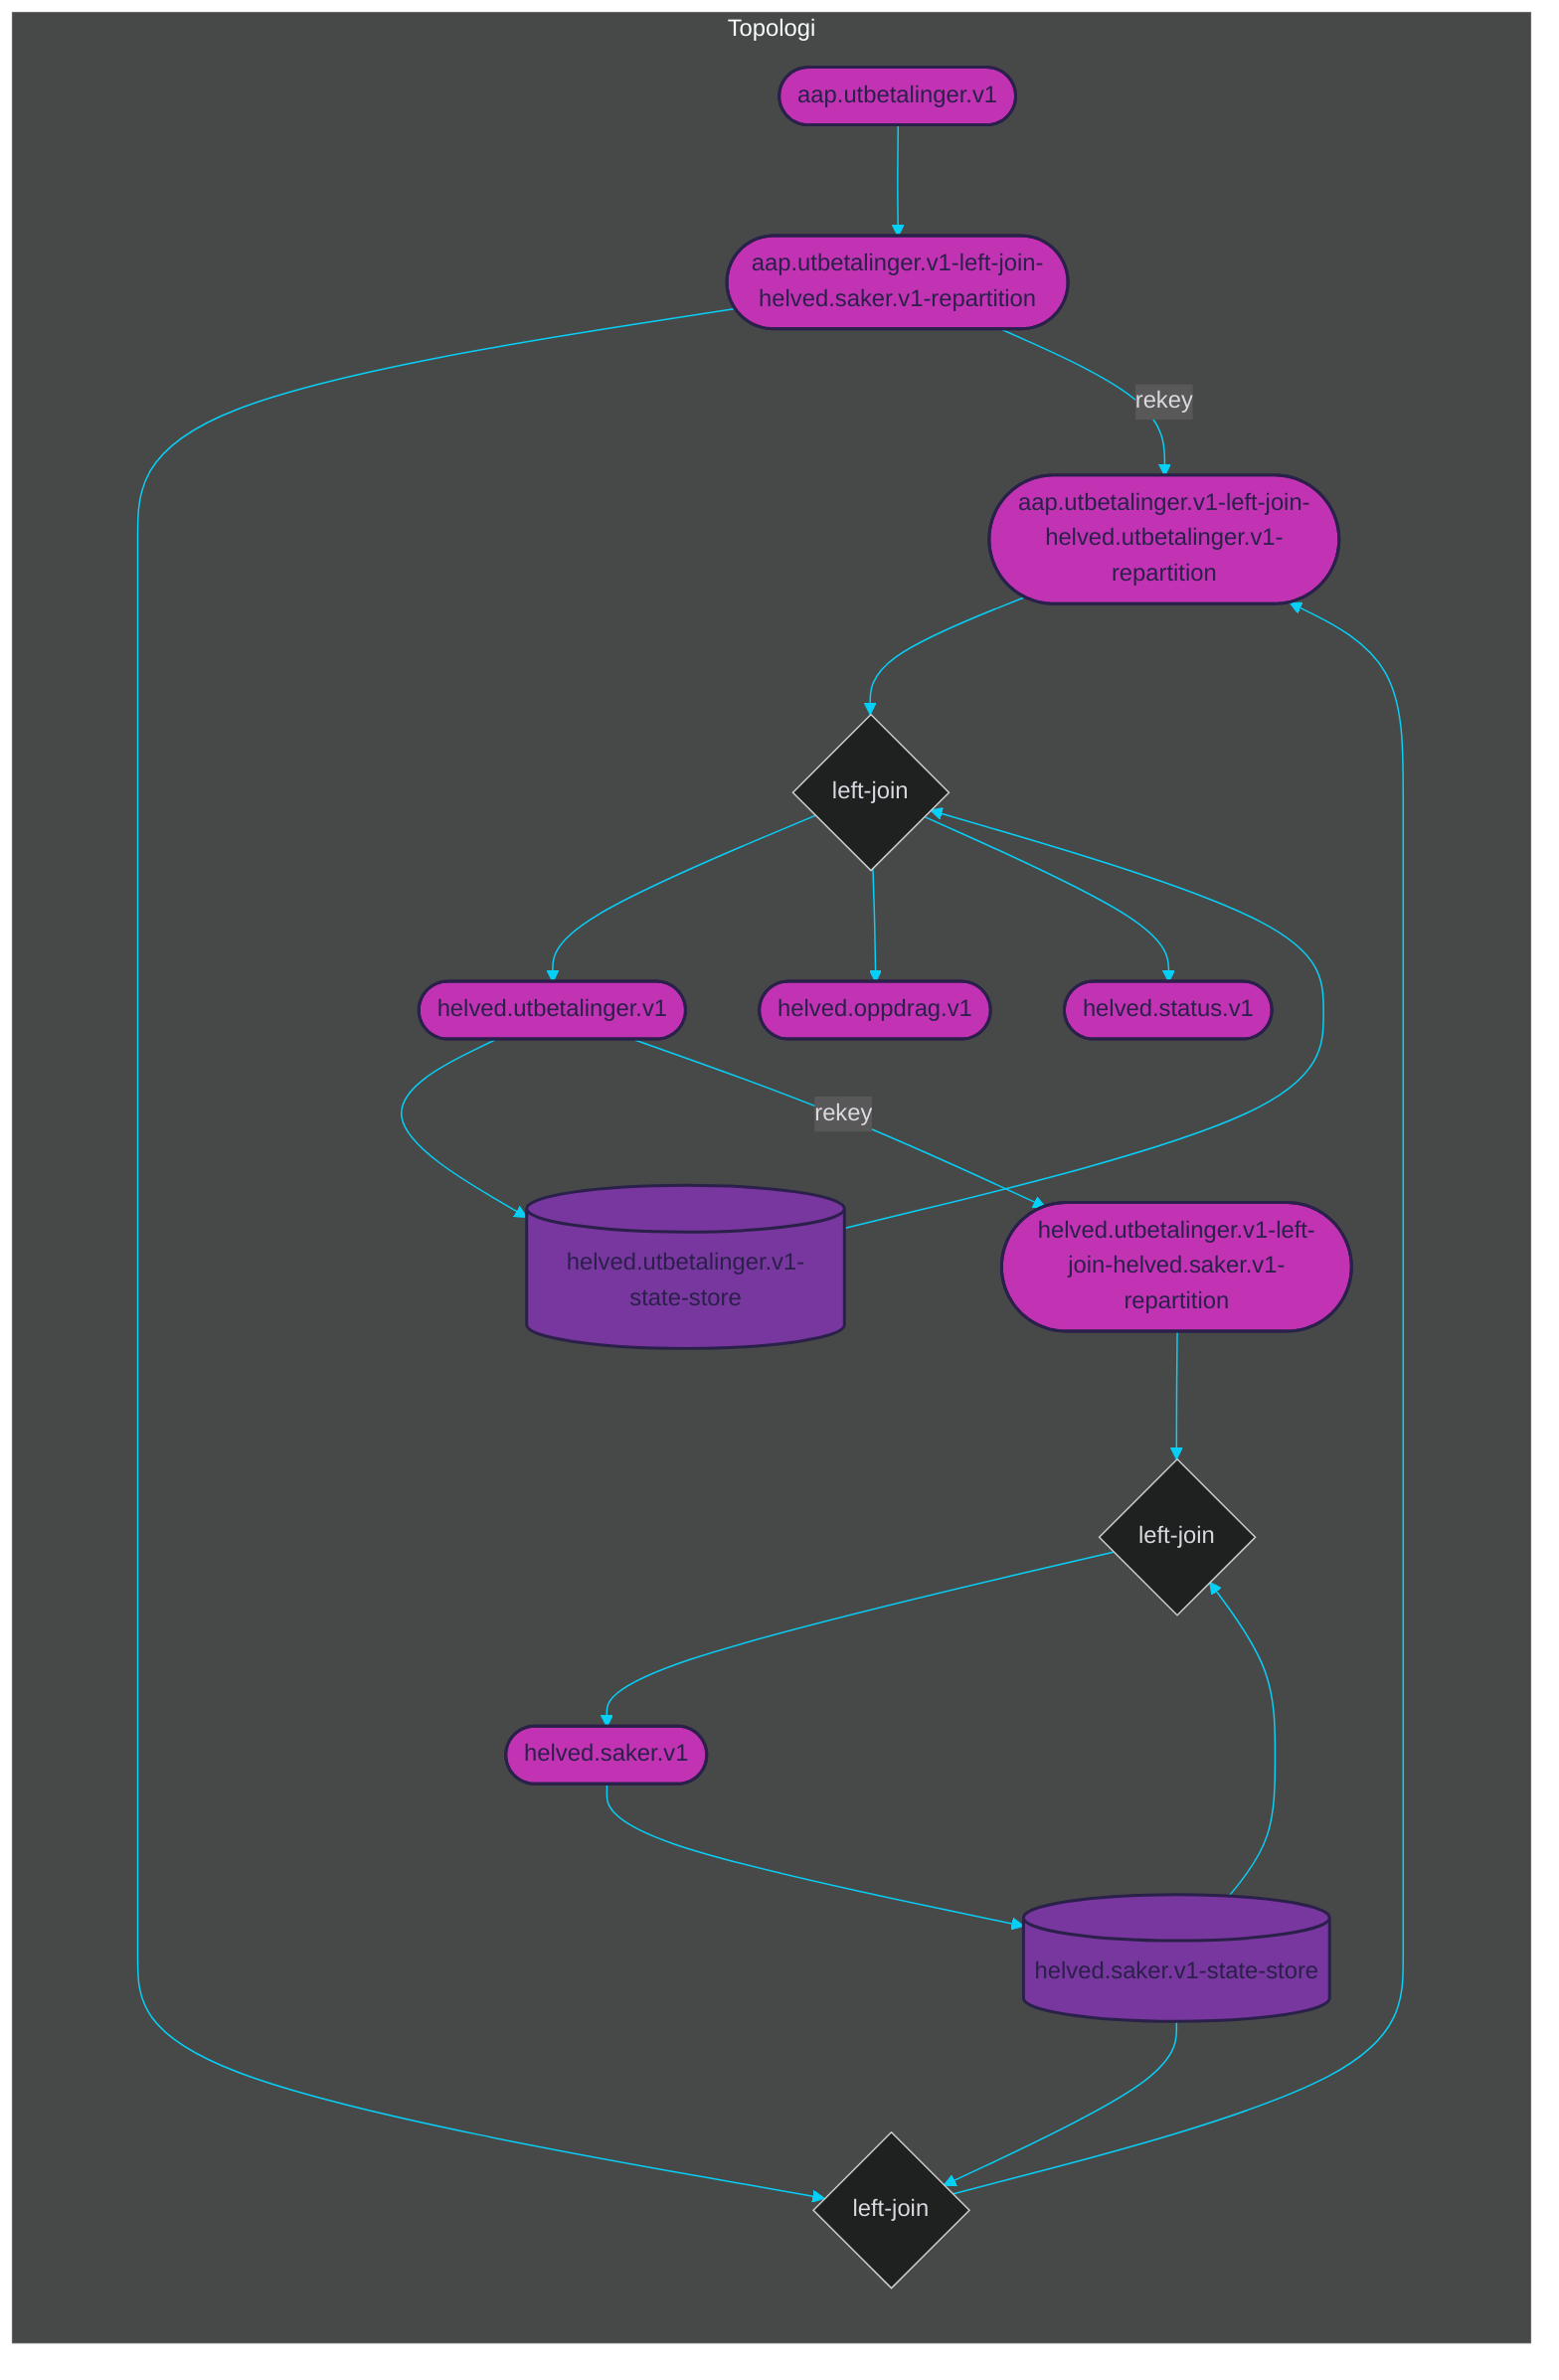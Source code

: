 %%{init: {'theme': 'dark', 'themeVariables': { 'primaryColor': '#07cff6', 'textColor': '#dad9e0', 'lineColor': '#07cff6'}}}%%

graph LR

subgraph Topologi
    %% TOPICS
    aap.utbetalinger.v1-left-join-helved.utbetalinger.v1-repartition([aap.utbetalinger.v1-left-join-helved.utbetalinger.v1-repartition])
	helved.utbetalinger.v1([helved.utbetalinger.v1])
	helved.utbetalinger.v1-left-join-helved.saker.v1-repartition([helved.utbetalinger.v1-left-join-helved.saker.v1-repartition])
	helved.oppdrag.v1([helved.oppdrag.v1])
	helved.status.v1([helved.status.v1])
	aap.utbetalinger.v1-left-join-helved.saker.v1-repartition([aap.utbetalinger.v1-left-join-helved.saker.v1-repartition])
	helved.saker.v1([helved.saker.v1])
	aap.utbetalinger.v1([aap.utbetalinger.v1])

    %% JOINS
    aap.utbetalinger.v1-left-join-helved.utbetalinger.v1{left-join}
	aap.utbetalinger.v1-left-join-helved.saker.v1{left-join}
	helved.utbetalinger.v1-left-join-helved.saker.v1{left-join}

    %% STATE PROCESSORS
    
    
    %% STATE STORES
    helved.utbetalinger.v1-state-store[(helved.utbetalinger.v1-state-store)]
	helved.saker.v1-state-store[(helved.saker.v1-state-store)]
    
    %% DATABASES
    
    

    %% PROCESSOR API JOBS
    
    
    %% JOIN STREAMS
    aap.utbetalinger.v1-left-join-helved.utbetalinger.v1-repartition --> aap.utbetalinger.v1-left-join-helved.utbetalinger.v1
	helved.utbetalinger.v1-state-store --> aap.utbetalinger.v1-left-join-helved.utbetalinger.v1
	aap.utbetalinger.v1-left-join-helved.utbetalinger.v1 --> helved.utbetalinger.v1
	aap.utbetalinger.v1-left-join-helved.utbetalinger.v1 --> helved.oppdrag.v1
	aap.utbetalinger.v1-left-join-helved.utbetalinger.v1 --> helved.status.v1
	aap.utbetalinger.v1-left-join-helved.saker.v1-repartition --> aap.utbetalinger.v1-left-join-helved.saker.v1
	helved.saker.v1-state-store --> aap.utbetalinger.v1-left-join-helved.saker.v1
	aap.utbetalinger.v1-left-join-helved.saker.v1 --> aap.utbetalinger.v1-left-join-helved.utbetalinger.v1-repartition
	helved.utbetalinger.v1-left-join-helved.saker.v1-repartition --> helved.utbetalinger.v1-left-join-helved.saker.v1
	helved.saker.v1-state-store --> helved.utbetalinger.v1-left-join-helved.saker.v1
	helved.utbetalinger.v1-left-join-helved.saker.v1 --> helved.saker.v1

    %% TABLE STREAMS
    helved.utbetalinger.v1 --> helved.utbetalinger.v1-state-store
	helved.saker.v1 --> helved.saker.v1-state-store

    %% JOB STREAMS
    
    
    %% BRANCH STREAMS
    

    %% REPARTITION STREAMS
    helved.utbetalinger.v1 --> |rekey| helved.utbetalinger.v1-left-join-helved.saker.v1-repartition
	aap.utbetalinger.v1-left-join-helved.saker.v1-repartition --> |rekey| aap.utbetalinger.v1-left-join-helved.utbetalinger.v1-repartition
    
    %% BASIC STREAMS
    aap.utbetalinger.v1 --> aap.utbetalinger.v1-left-join-helved.saker.v1-repartition
    
    %% CUSTOM PROCESS STREAMS
    
end

%% COLORS
%% light    #dad9e0
%% purple   #78369f
%% pink     #c233b4
%% dark     #2a204a
%% blue     #07cff6

%% STYLES
style aap.utbetalinger.v1-left-join-helved.utbetalinger.v1-repartition fill:#c233b4, stroke:#2a204a, stroke-width:2px, color:#2a204a
style helved.utbetalinger.v1 fill:#c233b4, stroke:#2a204a, stroke-width:2px, color:#2a204a
style helved.utbetalinger.v1-left-join-helved.saker.v1-repartition fill:#c233b4, stroke:#2a204a, stroke-width:2px, color:#2a204a
style helved.oppdrag.v1 fill:#c233b4, stroke:#2a204a, stroke-width:2px, color:#2a204a
style helved.status.v1 fill:#c233b4, stroke:#2a204a, stroke-width:2px, color:#2a204a
style aap.utbetalinger.v1-left-join-helved.saker.v1-repartition fill:#c233b4, stroke:#2a204a, stroke-width:2px, color:#2a204a
style helved.saker.v1 fill:#c233b4, stroke:#2a204a, stroke-width:2px, color:#2a204a
style aap.utbetalinger.v1 fill:#c233b4, stroke:#2a204a, stroke-width:2px, color:#2a204a
style helved.utbetalinger.v1-state-store fill:#78369f, stroke:#2a204a, stroke-width:2px, color:#2a204a
style helved.saker.v1-state-store fill:#78369f, stroke:#2a204a, stroke-width:2px, color:#2a204a